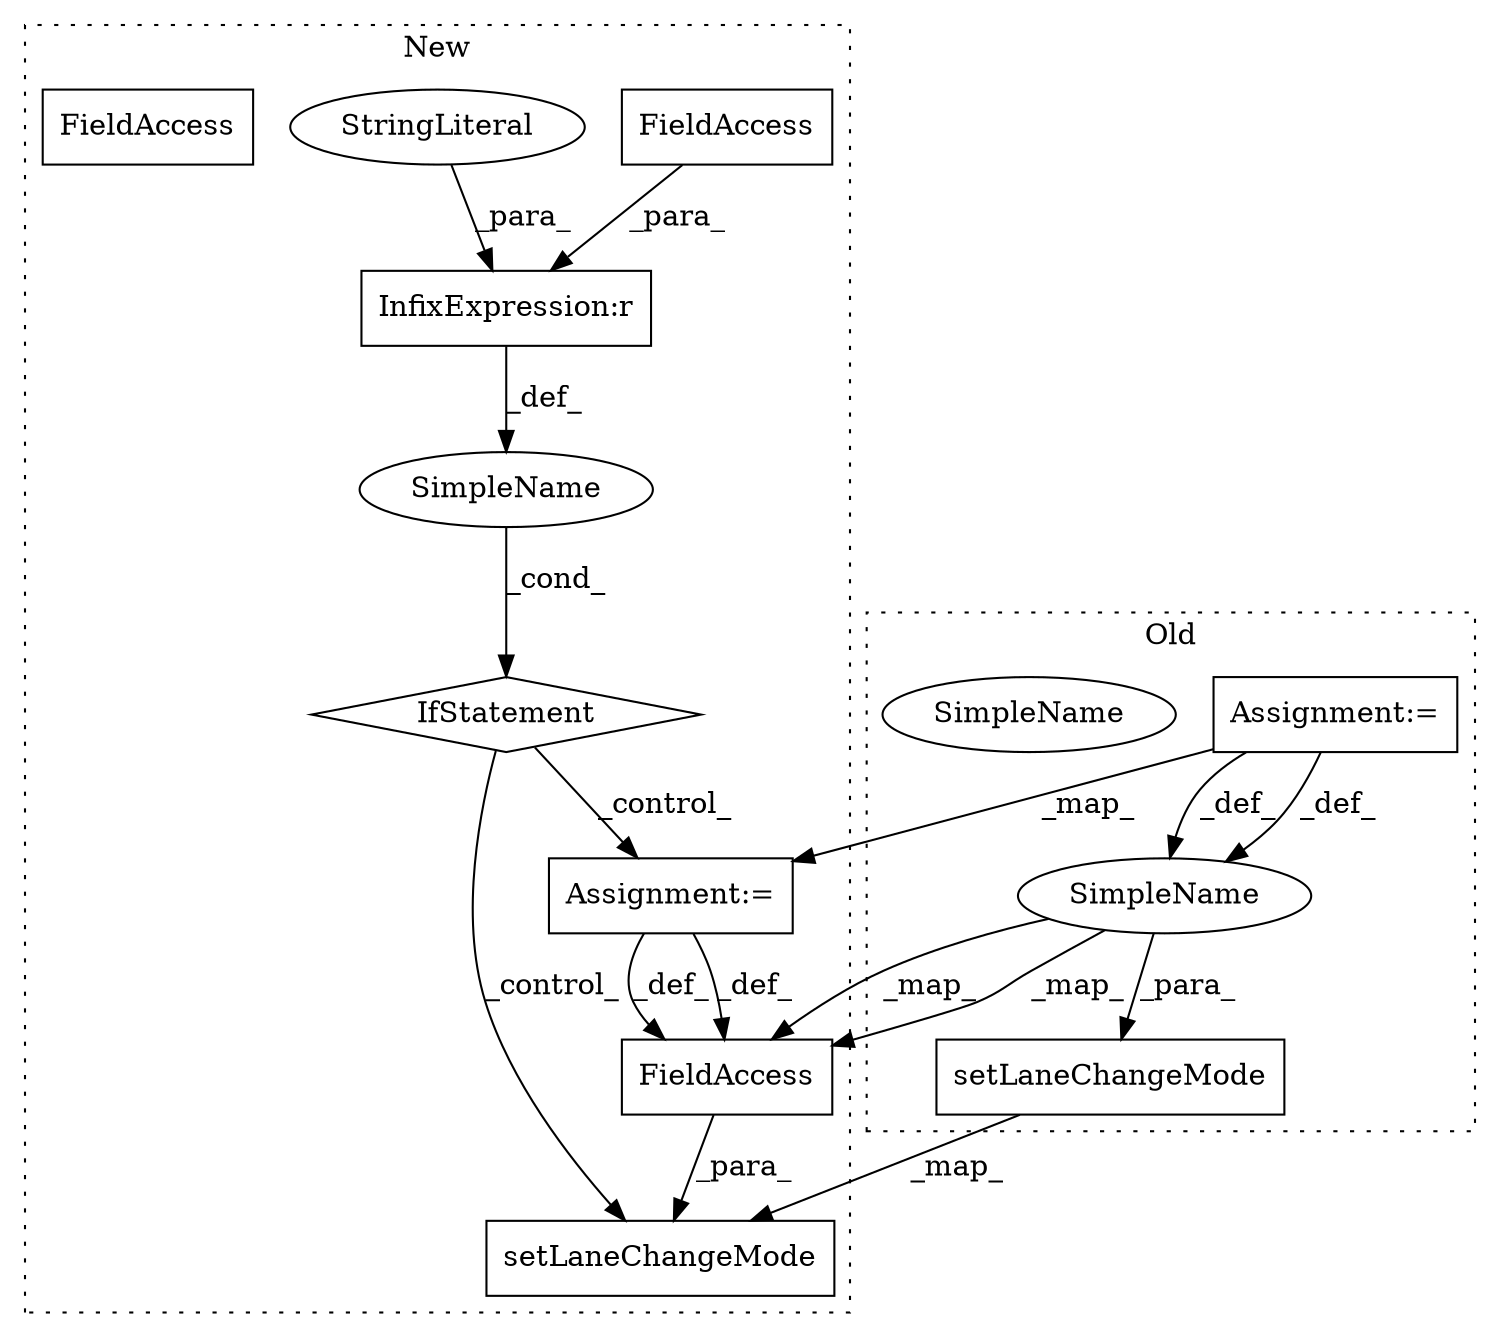 digraph G {
subgraph cluster0 {
1 [label="setLaneChangeMode" a="32" s="4137,4178" l="18,1" shape="box"];
8 [label="Assignment:=" a="7" s="3945" l="1" shape="box"];
10 [label="SimpleName" a="42" s="3929" l="16" shape="ellipse"];
13 [label="SimpleName" a="42" s="3929" l="16" shape="ellipse"];
label = "Old";
style="dotted";
}
subgraph cluster1 {
2 [label="setLaneChangeMode" a="32" s="4042,4083" l="18,1" shape="box"];
3 [label="SimpleName" a="42" s="" l="" shape="ellipse"];
4 [label="IfStatement" a="25" s="3895,3924" l="4,2" shape="diamond"];
5 [label="InfixExpression:r" a="27" s="3913" l="4" shape="box"];
6 [label="FieldAccess" a="22" s="3899" l="14" shape="box"];
7 [label="StringLiteral" a="45" s="3917" l="7" shape="ellipse"];
9 [label="Assignment:=" a="7" s="3954" l="1" shape="box"];
11 [label="FieldAccess" a="22" s="3938" l="16" shape="box"];
12 [label="FieldAccess" a="22" s="3938" l="16" shape="box"];
label = "New";
style="dotted";
}
1 -> 2 [label="_map_"];
3 -> 4 [label="_cond_"];
4 -> 2 [label="_control_"];
4 -> 9 [label="_control_"];
5 -> 3 [label="_def_"];
6 -> 5 [label="_para_"];
7 -> 5 [label="_para_"];
8 -> 9 [label="_map_"];
8 -> 13 [label="_def_"];
8 -> 13 [label="_def_"];
9 -> 12 [label="_def_"];
9 -> 12 [label="_def_"];
12 -> 2 [label="_para_"];
13 -> 1 [label="_para_"];
13 -> 12 [label="_map_"];
13 -> 12 [label="_map_"];
}